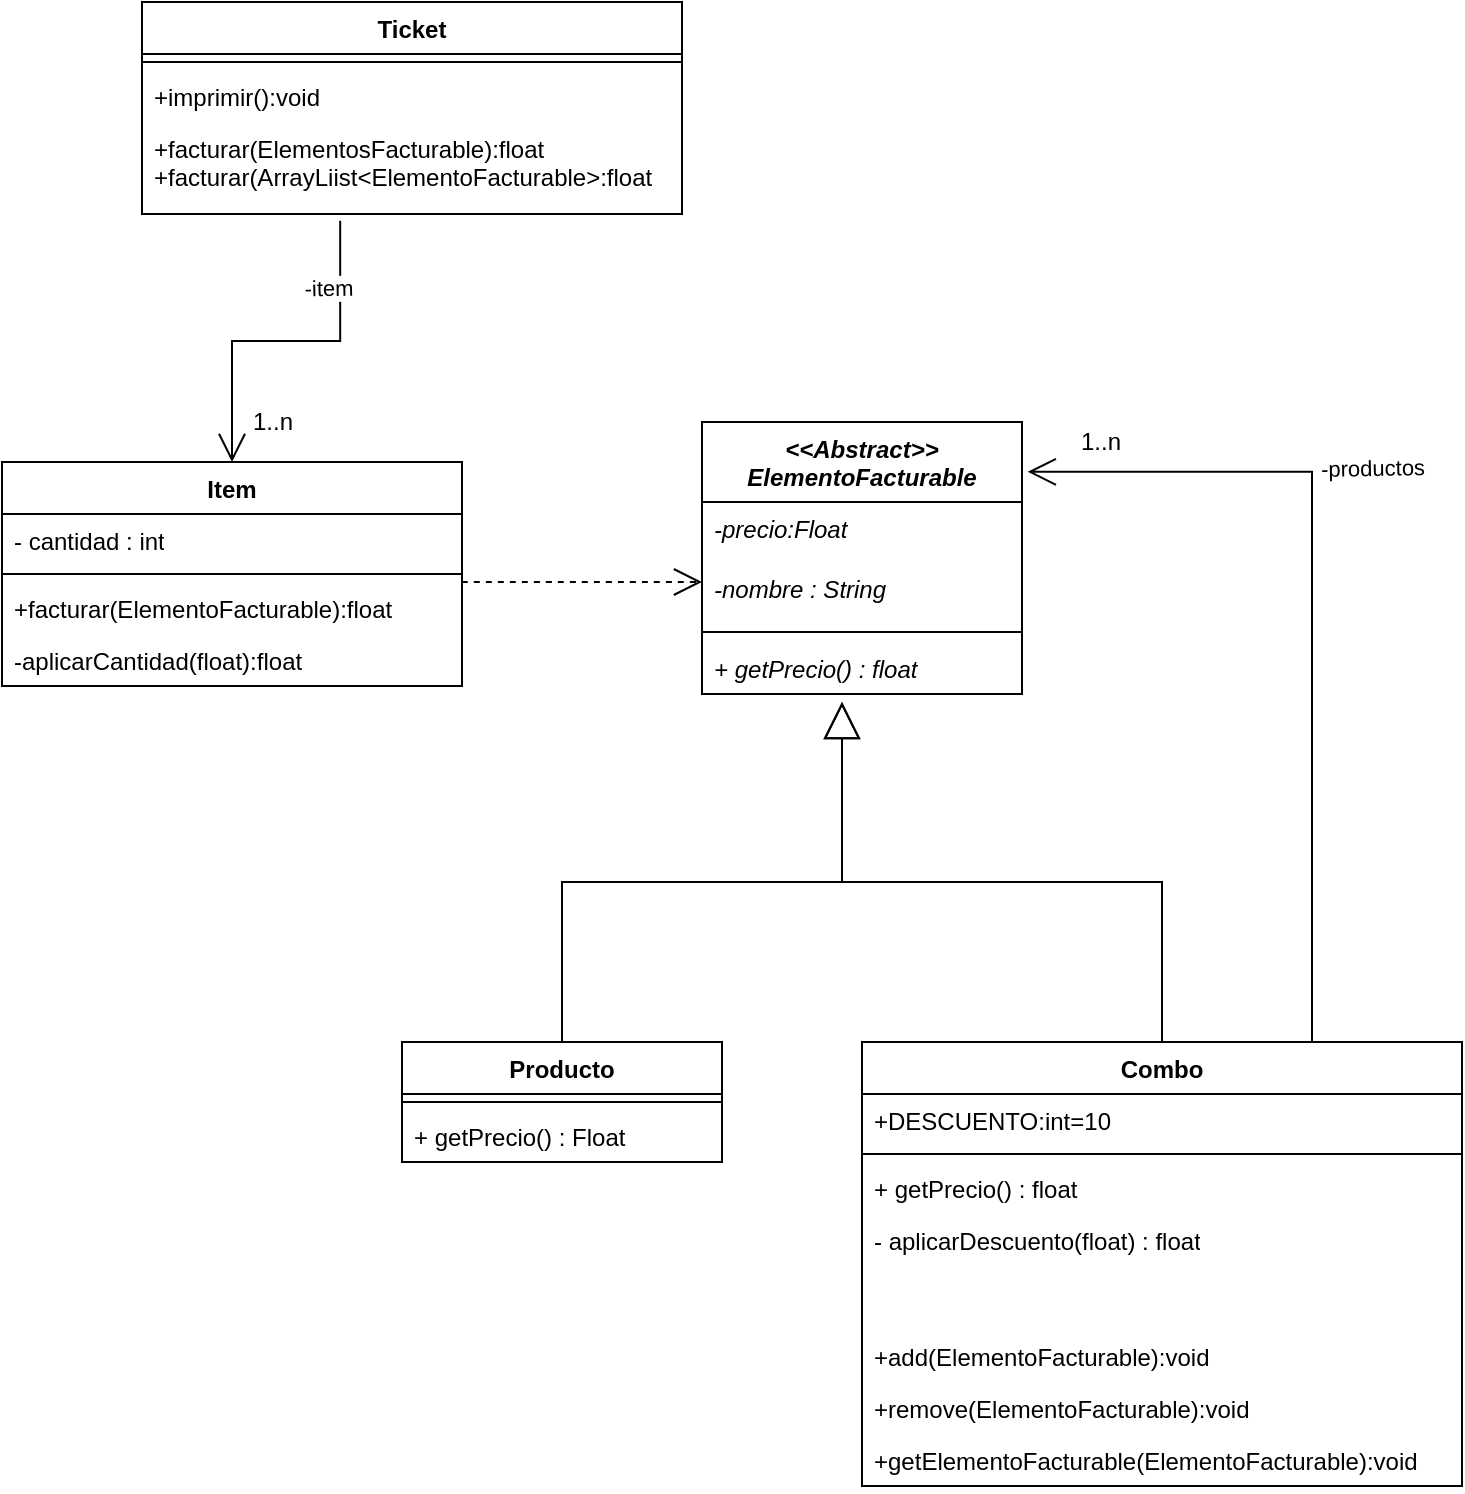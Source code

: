 <mxfile scale="1" border="0" version="24.4.0" type="device" pages="2">
  <diagram id="orc8ZMY6p3qLg9gD0FWP" name="uml ">
    <mxGraphModel dx="880" dy="1675" grid="1" gridSize="10" guides="1" tooltips="1" connect="1" arrows="1" fold="1" page="1" pageScale="1" pageWidth="827" pageHeight="1169" math="0" shadow="0">
      <root>
        <mxCell id="0" />
        <mxCell id="1" parent="0" />
        <mxCell id="GDyEz23u9EBB7qL83upr-1" value="Producto" style="swimlane;fontStyle=1;align=center;verticalAlign=top;childLayout=stackLayout;horizontal=1;startSize=26;horizontalStack=0;resizeParent=1;resizeParentMax=0;resizeLast=0;collapsible=1;marginBottom=0;whiteSpace=wrap;html=1;" parent="1" vertex="1">
          <mxGeometry x="240" y="320" width="160" height="60" as="geometry" />
        </mxCell>
        <mxCell id="GDyEz23u9EBB7qL83upr-4" value="" style="line;strokeWidth=1;fillColor=none;align=left;verticalAlign=middle;spacingTop=-1;spacingLeft=3;spacingRight=3;rotatable=0;labelPosition=right;points=[];portConstraint=eastwest;strokeColor=inherit;" parent="GDyEz23u9EBB7qL83upr-1" vertex="1">
          <mxGeometry y="26" width="160" height="8" as="geometry" />
        </mxCell>
        <mxCell id="GDyEz23u9EBB7qL83upr-6" value="+ getPrecio() : Float" style="text;strokeColor=none;fillColor=none;align=left;verticalAlign=top;spacingLeft=4;spacingRight=4;overflow=hidden;rotatable=0;points=[[0,0.5],[1,0.5]];portConstraint=eastwest;whiteSpace=wrap;html=1;" parent="GDyEz23u9EBB7qL83upr-1" vertex="1">
          <mxGeometry y="34" width="160" height="26" as="geometry" />
        </mxCell>
        <mxCell id="GDyEz23u9EBB7qL83upr-7" value="Ticket" style="swimlane;fontStyle=1;align=center;verticalAlign=top;childLayout=stackLayout;horizontal=1;startSize=26;horizontalStack=0;resizeParent=1;resizeParentMax=0;resizeLast=0;collapsible=1;marginBottom=0;whiteSpace=wrap;html=1;" parent="1" vertex="1">
          <mxGeometry x="110" y="-200" width="270" height="106" as="geometry" />
        </mxCell>
        <mxCell id="GDyEz23u9EBB7qL83upr-8" value="" style="line;strokeWidth=1;fillColor=none;align=left;verticalAlign=middle;spacingTop=-1;spacingLeft=3;spacingRight=3;rotatable=0;labelPosition=right;points=[];portConstraint=eastwest;strokeColor=inherit;" parent="GDyEz23u9EBB7qL83upr-7" vertex="1">
          <mxGeometry y="26" width="270" height="8" as="geometry" />
        </mxCell>
        <mxCell id="_eo5qt9s9OlU-vngNVqA-1" value="+imprimir():void" style="text;strokeColor=none;fillColor=none;align=left;verticalAlign=top;spacingLeft=4;spacingRight=4;overflow=hidden;rotatable=0;points=[[0,0.5],[1,0.5]];portConstraint=eastwest;whiteSpace=wrap;html=1;" parent="GDyEz23u9EBB7qL83upr-7" vertex="1">
          <mxGeometry y="34" width="270" height="26" as="geometry" />
        </mxCell>
        <mxCell id="GDyEz23u9EBB7qL83upr-9" value="+facturar(ElementosFacturable):float&lt;span style=&quot;color: rgba(0, 0, 0, 0); font-family: monospace; font-size: 0px; text-wrap: nowrap;&quot;&gt;%3CmxGraphModel%3E%3Croot%3E%3CmxCell%20id%3D%220%22%2F%3E%3CmxCell%20id%3D%221%22%20parent%3D%220%22%2F%3E%3CmxCell%20id%3D%222%22%20value%3D%22%2Badd(Ele%26lt%3Bspan%20style%3D%26quot%3Bcolor%3A%20rgba(0%2C%200%2C%200%2C%200)%3B%20font-family%3A%20monospace%3B%20font-size%3A%200px%3B%20text-wrap%3A%20nowrap%3B%26quot%3B%26gt%3B%253CmxGraphModel%253E%253Croot%253E%253CmxCell%2520id%253D%25220%2522%252F%253E%253CmxCell%2520id%253D%25221%2522%2520parent%253D%25220%2522%252F%253E%253CmxCell%2520id%253D%25222%2522%2520value%253D%2522%252B%2520getPrecio()%2520%253A%2520float%2522%2520style%253D%2522text%253BstrokeColor%253Dnone%253BfillColor%253Dnone%253Balign%253Dleft%253BverticalAlign%253Dtop%253BspacingLeft%253D4%253BspacingRight%253D4%253Boverflow%253Dhidden%253Brotatable%253D0%253Bpoints%253D%255B%255B0%252C0.5%255D%252C%255B1%252C0.5%255D%255D%253BportConstraint%253Deastwest%253BwhiteSpace%253Dwrap%253Bhtml%253D1%253B%2522%2520vertex%253D%25221%2522%2520parent%253D%25221%2522%253E%253CmxGeometry%2520x%253D%2522470%2522%2520y%253D%2522380%2522%2520width%253D%2522200%2522%2520height%253D%252226%2522%2520as%253D%2522geometry%2522%252F%253E%253C%252FmxCell%253E%253C%252Froot%253E%253C%252FmxGraphModel%253E%26lt%3B%2Fspan%26gt%3BmentoFacturable)%3Avoid%26lt%3Bspan%20style%3D%26quot%3Bcolor%3A%20rgba(0%2C%200%2C%200%2C%200)%3B%20font-family%3A%20monospace%3B%20font-size%3A%200px%3B%20text-wrap%3A%20nowrap%3B%26quot%3B%26gt%3B%253CmxGraphModel%253E%253Croot%253E%253CmxCell%2520id%253D%25220%2522%252F%253E%253CmxCell%2520id%253D%25221%2522%2520parent%253D%25220%2522%252F%253E%253CmxCell%2520id%253D%25222%2522%2520value%253D%2522%252B%2520getPrecio()%2520%253A%2520float%2522%2520style%253D%2522text%253BstrokeColor%253Dnone%253BfillColor%253Dnone%253Balign%253Dleft%253BverticalAlign%253Dtop%253BspacingLeft%253D4%253BspacingRight%253D4%253Boverflow%253Dhidden%253Brotatable%253D0%253Bpoints%253D%255B%255B0%252C0.5%255D%252C%255B1%252C0.5%255D%255D%253BportConstraint%253Deastwest%253BwhiteSpace%253Dwrap%253Bhtml%253D1%253B%2522%2520vertex%253D%25221%2522%2520parent%253D%25221%2522%253E%253CmxGeometry%2520x%253D%2522470%2522%2520y%253D%2522380%2522%2520width%253D%2522200%2522%2520height%253D%252226%2522%2520as%253D%2522geometry%2522%252F%253E%253C%252FmxCell%253E%253C%252Froot%253E%253C%252FmxGraphModel%253E%26lt%3B%2Fspan%26gt%3B%22%20style%3D%22text%3BstrokeColor%3Dnone%3BfillColor%3Dnone%3Balign%3Dleft%3BverticalAlign%3Dtop%3BspacingLeft%3D4%3BspacingRight%3D4%3Boverflow%3Dhidden%3Brotatable%3D0%3Bpoints%3D%5B%5B0%2C0.5%5D%2C%5B1%2C0.5%5D%5D%3BportConstraint%3Deastwest%3BwhiteSpace%3Dwrap%3Bhtml%3D1%3B%22%20vertex%3D%221%22%20parent%3D%221%22%3E%3CmxGeometry%20x%3D%22470%22%20y%3D%22464%22%20width%3D%22200%22%20height%3D%2226%22%20as%3D%22geometry%22%2F%3E%3C%2FmxCell%3E%3C%2Froot%3E%3C%2FmxGraphModel%3E&lt;/span&gt;&lt;div&gt;+facturar(ArrayLiist&amp;lt;ElementoFacturable&amp;gt;:float&lt;/div&gt;" style="text;strokeColor=none;fillColor=none;align=left;verticalAlign=top;spacingLeft=4;spacingRight=4;overflow=hidden;rotatable=0;points=[[0,0.5],[1,0.5]];portConstraint=eastwest;whiteSpace=wrap;html=1;" parent="GDyEz23u9EBB7qL83upr-7" vertex="1">
          <mxGeometry y="60" width="270" height="46" as="geometry" />
        </mxCell>
        <mxCell id="GDyEz23u9EBB7qL83upr-10" value="Combo" style="swimlane;fontStyle=1;align=center;verticalAlign=top;childLayout=stackLayout;horizontal=1;startSize=26;horizontalStack=0;resizeParent=1;resizeParentMax=0;resizeLast=0;collapsible=1;marginBottom=0;whiteSpace=wrap;html=1;" parent="1" vertex="1">
          <mxGeometry x="470" y="320" width="300" height="222" as="geometry">
            <mxRectangle x="610" y="250" width="100" height="30" as="alternateBounds" />
          </mxGeometry>
        </mxCell>
        <mxCell id="GDyEz23u9EBB7qL83upr-12" value="+DESCUENTO:int=10" style="text;strokeColor=none;fillColor=none;align=left;verticalAlign=top;spacingLeft=4;spacingRight=4;overflow=hidden;rotatable=0;points=[[0,0.5],[1,0.5]];portConstraint=eastwest;whiteSpace=wrap;html=1;" parent="GDyEz23u9EBB7qL83upr-10" vertex="1">
          <mxGeometry y="26" width="300" height="26" as="geometry" />
        </mxCell>
        <mxCell id="GDyEz23u9EBB7qL83upr-13" value="" style="line;strokeWidth=1;fillColor=none;align=left;verticalAlign=middle;spacingTop=-1;spacingLeft=3;spacingRight=3;rotatable=0;labelPosition=right;points=[];portConstraint=eastwest;strokeColor=inherit;" parent="GDyEz23u9EBB7qL83upr-10" vertex="1">
          <mxGeometry y="52" width="300" height="8" as="geometry" />
        </mxCell>
        <mxCell id="GDyEz23u9EBB7qL83upr-15" value="+ getPrecio() : float" style="text;strokeColor=none;fillColor=none;align=left;verticalAlign=top;spacingLeft=4;spacingRight=4;overflow=hidden;rotatable=0;points=[[0,0.5],[1,0.5]];portConstraint=eastwest;whiteSpace=wrap;html=1;" parent="GDyEz23u9EBB7qL83upr-10" vertex="1">
          <mxGeometry y="60" width="300" height="26" as="geometry" />
        </mxCell>
        <mxCell id="GDyEz23u9EBB7qL83upr-16" value="- aplicarDescuento(float) : float" style="text;strokeColor=none;fillColor=none;align=left;verticalAlign=top;spacingLeft=4;spacingRight=4;overflow=hidden;rotatable=0;points=[[0,0.5],[1,0.5]];portConstraint=eastwest;whiteSpace=wrap;html=1;" parent="GDyEz23u9EBB7qL83upr-10" vertex="1">
          <mxGeometry y="86" width="300" height="58" as="geometry" />
        </mxCell>
        <mxCell id="2OPsVUN-Ei5r5OBtt2cH-13" value="+add(Ele&lt;span style=&quot;color: rgba(0, 0, 0, 0); font-family: monospace; font-size: 0px; text-wrap: nowrap;&quot;&gt;%3CmxGraphModel%3E%3Croot%3E%3CmxCell%20id%3D%220%22%2F%3E%3CmxCell%20id%3D%221%22%20parent%3D%220%22%2F%3E%3CmxCell%20id%3D%222%22%20value%3D%22%2B%20getPrecio()%20%3A%20float%22%20style%3D%22text%3BstrokeColor%3Dnone%3BfillColor%3Dnone%3Balign%3Dleft%3BverticalAlign%3Dtop%3BspacingLeft%3D4%3BspacingRight%3D4%3Boverflow%3Dhidden%3Brotatable%3D0%3Bpoints%3D%5B%5B0%2C0.5%5D%2C%5B1%2C0.5%5D%5D%3BportConstraint%3Deastwest%3BwhiteSpace%3Dwrap%3Bhtml%3D1%3B%22%20vertex%3D%221%22%20parent%3D%221%22%3E%3CmxGeometry%20x%3D%22470%22%20y%3D%22380%22%20width%3D%22200%22%20height%3D%2226%22%20as%3D%22geometry%22%2F%3E%3C%2FmxCell%3E%3C%2Froot%3E%3C%2FmxGraphModel%3E&lt;/span&gt;mentoFacturable):void&lt;span style=&quot;color: rgba(0, 0, 0, 0); font-family: monospace; font-size: 0px; text-wrap: nowrap;&quot;&gt;%3CmxGraphModel%3E%3Croot%3E%3CmxCell%20id%3D%220%22%2F%3E%3CmxCell%20id%3D%221%22%20parent%3D%220%22%2F%3E%3CmxCell%20id%3D%222%22%20value%3D%22%2B%20getPrecio()%20%3A%20float%22%20style%3D%22text%3BstrokeColor%3Dnone%3BfillColor%3Dnone%3Balign%3Dleft%3BverticalAlign%3Dtop%3BspacingLeft%3D4%3BspacingRight%3D4%3Boverflow%3Dhidden%3Brotatable%3D0%3Bpoints%3D%5B%5B0%2C0.5%5D%2C%5B1%2C0.5%5D%5D%3BportConstraint%3Deastwest%3BwhiteSpace%3Dwrap%3Bhtml%3D1%3B%22%20vertex%3D%221%22%20parent%3D%221%22%3E%3CmxGeometry%20x%3D%22470%22%20y%3D%22380%22%20width%3D%22200%22%20height%3D%2226%22%20as%3D%22geometry%22%2F%3E%3C%2FmxCell%3E%3C%2Froot%3E%3C%2FmxGraphModel%3E&lt;/span&gt;" style="text;strokeColor=none;fillColor=none;align=left;verticalAlign=top;spacingLeft=4;spacingRight=4;overflow=hidden;rotatable=0;points=[[0,0.5],[1,0.5]];portConstraint=eastwest;whiteSpace=wrap;html=1;" parent="GDyEz23u9EBB7qL83upr-10" vertex="1">
          <mxGeometry y="144" width="300" height="26" as="geometry" />
        </mxCell>
        <mxCell id="2OPsVUN-Ei5r5OBtt2cH-14" value="+remove(ElementoF&lt;span style=&quot;color: rgba(0, 0, 0, 0); font-family: monospace; font-size: 0px; text-wrap: nowrap;&quot;&gt;%3CmxGraphModel%3E%3Croot%3E%3CmxCell%20id%3D%220%22%2F%3E%3CmxCell%20id%3D%221%22%20parent%3D%220%22%2F%3E%3CmxCell%20id%3D%222%22%20value%3D%22%2Badd(Ele%26lt%3Bspan%20style%3D%26quot%3Bcolor%3A%20rgba(0%2C%200%2C%200%2C%200)%3B%20font-family%3A%20monospace%3B%20font-size%3A%200px%3B%20text-wrap%3A%20nowrap%3B%26quot%3B%26gt%3B%253CmxGraphModel%253E%253Croot%253E%253CmxCell%2520id%253D%25220%2522%252F%253E%253CmxCell%2520id%253D%25221%2522%2520parent%253D%25220%2522%252F%253E%253CmxCell%2520id%253D%25222%2522%2520value%253D%2522%252B%2520getPrecio()%2520%253A%2520float%2522%2520style%253D%2522text%253BstrokeColor%253Dnone%253BfillColor%253Dnone%253Balign%253Dleft%253BverticalAlign%253Dtop%253BspacingLeft%253D4%253BspacingRight%253D4%253Boverflow%253Dhidden%253Brotatable%253D0%253Bpoints%253D%255B%255B0%252C0.5%255D%252C%255B1%252C0.5%255D%255D%253BportConstraint%253Deastwest%253BwhiteSpace%253Dwrap%253Bhtml%253D1%253B%2522%2520vertex%253D%25221%2522%2520parent%253D%25221%2522%253E%253CmxGeometry%2520x%253D%2522470%2522%2520y%253D%2522380%2522%2520width%253D%2522200%2522%2520height%253D%252226%2522%2520as%253D%2522geometry%2522%252F%253E%253C%252FmxCell%253E%253C%252Froot%253E%253C%252FmxGraphModel%253E%26lt%3B%2Fspan%26gt%3BmentoFacturable)%3Avoid%26lt%3Bspan%20style%3D%26quot%3Bcolor%3A%20rgba(0%2C%200%2C%200%2C%200)%3B%20font-family%3A%20monospace%3B%20font-size%3A%200px%3B%20text-wrap%3A%20nowrap%3B%26quot%3B%26gt%3B%253CmxGraphModel%253E%253Croot%253E%253CmxCell%2520id%253D%25220%2522%252F%253E%253CmxCell%2520id%253D%25221%2522%2520parent%253D%25220%2522%252F%253E%253CmxCell%2520id%253D%25222%2522%2520value%253D%2522%252B%2520getPrecio()%2520%253A%2520float%2522%2520style%253D%2522text%253BstrokeColor%253Dnone%253BfillColor%253Dnone%253Balign%253Dleft%253BverticalAlign%253Dtop%253BspacingLeft%253D4%253BspacingRight%253D4%253Boverflow%253Dhidden%253Brotatable%253D0%253Bpoints%253D%255B%255B0%252C0.5%255D%252C%255B1%252C0.5%255D%255D%253BportConstraint%253Deastwest%253BwhiteSpace%253Dwrap%253Bhtml%253D1%253B%2522%2520vertex%253D%25221%2522%2520parent%253D%25221%2522%253E%253CmxGeometry%2520x%253D%2522470%2522%2520y%253D%2522380%2522%2520width%253D%2522200%2522%2520height%253D%252226%2522%2520as%253D%2522geometry%2522%252F%253E%253C%252FmxCell%253E%253C%252Froot%253E%253C%252FmxGraphModel%253E%26lt%3B%2Fspan%26gt%3B%22%20style%3D%22text%3BstrokeColor%3Dnone%3BfillColor%3Dnone%3Balign%3Dleft%3BverticalAlign%3Dtop%3BspacingLeft%3D4%3BspacingRight%3D4%3Boverflow%3Dhidden%3Brotatable%3D0%3Bpoints%3D%5B%5B0%2C0.5%5D%2C%5B1%2C0.5%5D%5D%3BportConstraint%3Deastwest%3BwhiteSpace%3Dwrap%3Bhtml%3D1%3B%22%20vertex%3D%221%22%20parent%3D%221%22%3E%3CmxGeometry%20x%3D%22470%22%20y%3D%22464%22%20width%3D%22200%22%20height%3D%2226%22%20as%3D%22geometry%22%2F%3E%3C%2FmxCell%3E%3C%2Froot%3E%3C%2FmxGraphModel%3E&lt;/span&gt;acturable):void" style="text;strokeColor=none;fillColor=none;align=left;verticalAlign=top;spacingLeft=4;spacingRight=4;overflow=hidden;rotatable=0;points=[[0,0.5],[1,0.5]];portConstraint=eastwest;whiteSpace=wrap;html=1;" parent="GDyEz23u9EBB7qL83upr-10" vertex="1">
          <mxGeometry y="170" width="300" height="26" as="geometry" />
        </mxCell>
        <mxCell id="2OPsVUN-Ei5r5OBtt2cH-15" value="+getElementoFacturable(ElementoFacturable):void" style="text;strokeColor=none;fillColor=none;align=left;verticalAlign=top;spacingLeft=4;spacingRight=4;overflow=hidden;rotatable=0;points=[[0,0.5],[1,0.5]];portConstraint=eastwest;whiteSpace=wrap;html=1;" parent="GDyEz23u9EBB7qL83upr-10" vertex="1">
          <mxGeometry y="196" width="300" height="26" as="geometry" />
        </mxCell>
        <mxCell id="GDyEz23u9EBB7qL83upr-17" value="&lt;div&gt;&amp;lt;&amp;lt;Abstract&amp;gt;&amp;gt;&lt;/div&gt;ElementoFacturable&lt;div&gt;&lt;br/&gt;&lt;/div&gt;" style="swimlane;fontStyle=3;align=center;verticalAlign=top;childLayout=stackLayout;horizontal=1;startSize=40;horizontalStack=0;resizeParent=1;resizeParentMax=0;resizeLast=0;collapsible=1;marginBottom=0;whiteSpace=wrap;html=1;" parent="1" vertex="1">
          <mxGeometry x="390" y="10" width="160" height="136" as="geometry" />
        </mxCell>
        <mxCell id="2OPsVUN-Ei5r5OBtt2cH-5" value="-precio:Float" style="text;strokeColor=none;fillColor=none;align=left;verticalAlign=top;spacingLeft=4;spacingRight=4;overflow=hidden;rotatable=0;points=[[0,0.5],[1,0.5]];portConstraint=eastwest;whiteSpace=wrap;html=1;fontStyle=2" parent="GDyEz23u9EBB7qL83upr-17" vertex="1">
          <mxGeometry y="40" width="160" height="30" as="geometry" />
        </mxCell>
        <mxCell id="2OPsVUN-Ei5r5OBtt2cH-4" value="-nombre : String&lt;span style=&quot;color: rgba(0, 0, 0, 0); font-family: monospace; font-size: 0px; font-style: normal; text-wrap: nowrap;&quot;&gt;%3CmxGraphModel%3E%3Croot%3E%3CmxCell%20id%3D%220%22%2F%3E%3CmxCell%20id%3D%221%22%20parent%3D%220%22%2F%3E%3CmxCell%20id%3D%222%22%20value%3D%22%2B%20getPrecio()%20%3A%20double%22%20style%3D%22text%3BstrokeColor%3Dnone%3BfillColor%3Dnone%3Balign%3Dleft%3BverticalAlign%3Dtop%3BspacingLeft%3D4%3BspacingRight%3D4%3Boverflow%3Dhidden%3Brotatable%3D0%3Bpoints%3D%5B%5B0%2C0.5%5D%2C%5B1%2C0.5%5D%5D%3BportConstraint%3Deastwest%3BwhiteSpace%3Dwrap%3Bhtml%3D1%3BfontStyle%3D2%22%20vertex%3D%221%22%20parent%3D%221%22%3E%3CmxGeometry%20x%3D%22400%22%20y%3D%22134%22%20width%3D%22160%22%20height%3D%2226%22%20as%3D%22geometry%22%2F%3E%3C%2FmxCell%3E%3C%2Froot%3E%3C%2FmxGraphModel%3E&lt;/span&gt;" style="text;strokeColor=none;fillColor=none;align=left;verticalAlign=top;spacingLeft=4;spacingRight=4;overflow=hidden;rotatable=0;points=[[0,0.5],[1,0.5]];portConstraint=eastwest;whiteSpace=wrap;html=1;fontStyle=2" parent="GDyEz23u9EBB7qL83upr-17" vertex="1">
          <mxGeometry y="70" width="160" height="30" as="geometry" />
        </mxCell>
        <mxCell id="GDyEz23u9EBB7qL83upr-18" value="" style="line;strokeWidth=1;fillColor=none;align=left;verticalAlign=middle;spacingTop=-1;spacingLeft=3;spacingRight=3;rotatable=0;labelPosition=right;points=[];portConstraint=eastwest;strokeColor=inherit;" parent="GDyEz23u9EBB7qL83upr-17" vertex="1">
          <mxGeometry y="100" width="160" height="10" as="geometry" />
        </mxCell>
        <mxCell id="GDyEz23u9EBB7qL83upr-20" value="+ getPrecio() : float" style="text;strokeColor=none;fillColor=none;align=left;verticalAlign=top;spacingLeft=4;spacingRight=4;overflow=hidden;rotatable=0;points=[[0,0.5],[1,0.5]];portConstraint=eastwest;whiteSpace=wrap;html=1;fontStyle=2" parent="GDyEz23u9EBB7qL83upr-17" vertex="1">
          <mxGeometry y="110" width="160" height="26" as="geometry" />
        </mxCell>
        <mxCell id="GDyEz23u9EBB7qL83upr-24" value="Item" style="swimlane;fontStyle=1;align=center;verticalAlign=top;childLayout=stackLayout;horizontal=1;startSize=26;horizontalStack=0;resizeParent=1;resizeParentMax=0;resizeLast=0;collapsible=1;marginBottom=0;whiteSpace=wrap;html=1;" parent="1" vertex="1">
          <mxGeometry x="40" y="30" width="230" height="112" as="geometry" />
        </mxCell>
        <mxCell id="GDyEz23u9EBB7qL83upr-25" value="- cantidad : int" style="text;strokeColor=none;fillColor=none;align=left;verticalAlign=top;spacingLeft=4;spacingRight=4;overflow=hidden;rotatable=0;points=[[0,0.5],[1,0.5]];portConstraint=eastwest;whiteSpace=wrap;html=1;" parent="GDyEz23u9EBB7qL83upr-24" vertex="1">
          <mxGeometry y="26" width="230" height="26" as="geometry" />
        </mxCell>
        <mxCell id="GDyEz23u9EBB7qL83upr-26" value="" style="line;strokeWidth=1;fillColor=none;align=left;verticalAlign=middle;spacingTop=-1;spacingLeft=3;spacingRight=3;rotatable=0;labelPosition=right;points=[];portConstraint=eastwest;strokeColor=inherit;" parent="GDyEz23u9EBB7qL83upr-24" vertex="1">
          <mxGeometry y="52" width="230" height="8" as="geometry" />
        </mxCell>
        <mxCell id="2OPsVUN-Ei5r5OBtt2cH-12" value="+facturar(ElementoFacturable):float" style="text;strokeColor=none;fillColor=none;align=left;verticalAlign=top;spacingLeft=4;spacingRight=4;overflow=hidden;rotatable=0;points=[[0,0.5],[1,0.5]];portConstraint=eastwest;whiteSpace=wrap;html=1;" parent="GDyEz23u9EBB7qL83upr-24" vertex="1">
          <mxGeometry y="60" width="230" height="26" as="geometry" />
        </mxCell>
        <mxCell id="GDyEz23u9EBB7qL83upr-27" value="-aplicarCantidad(float):float" style="text;strokeColor=none;fillColor=none;align=left;verticalAlign=top;spacingLeft=4;spacingRight=4;overflow=hidden;rotatable=0;points=[[0,0.5],[1,0.5]];portConstraint=eastwest;whiteSpace=wrap;html=1;" parent="GDyEz23u9EBB7qL83upr-24" vertex="1">
          <mxGeometry y="86" width="230" height="26" as="geometry" />
        </mxCell>
        <mxCell id="GDyEz23u9EBB7qL83upr-28" value="" style="endArrow=open;endFill=1;endSize=12;html=1;rounded=0;edgeStyle=elbowEdgeStyle;elbow=vertical;exitX=0.367;exitY=1.073;exitDx=0;exitDy=0;exitPerimeter=0;entryX=0.5;entryY=0;entryDx=0;entryDy=0;" parent="1" source="GDyEz23u9EBB7qL83upr-9" target="GDyEz23u9EBB7qL83upr-24" edge="1">
          <mxGeometry width="160" relative="1" as="geometry">
            <mxPoint x="170" y="258.21" as="sourcePoint" />
            <mxPoint x="170.08" y="116.004" as="targetPoint" />
          </mxGeometry>
        </mxCell>
        <mxCell id="GDyEz23u9EBB7qL83upr-32" value="-item" style="edgeLabel;html=1;align=center;verticalAlign=middle;resizable=0;points=[];rotation=-1;" parent="GDyEz23u9EBB7qL83upr-28" vertex="1" connectable="0">
          <mxGeometry x="0.224" y="-1" relative="1" as="geometry">
            <mxPoint x="41" y="-26" as="offset" />
          </mxGeometry>
        </mxCell>
        <mxCell id="2OPsVUN-Ei5r5OBtt2cH-1" value="1..n" style="edgeLabel;html=1;align=center;verticalAlign=middle;resizable=0;points=[];fontSize=12;rotation=0;" parent="GDyEz23u9EBB7qL83upr-28" vertex="1" connectable="0">
          <mxGeometry x="0.763" y="1" relative="1" as="geometry">
            <mxPoint x="19" as="offset" />
          </mxGeometry>
        </mxCell>
        <mxCell id="2OPsVUN-Ei5r5OBtt2cH-2" value="" style="endArrow=open;endSize=12;dashed=1;html=1;rounded=0;fontSize=12;curved=1;" parent="1" edge="1">
          <mxGeometry width="160" relative="1" as="geometry">
            <mxPoint x="270" y="90" as="sourcePoint" />
            <mxPoint x="390" y="90" as="targetPoint" />
          </mxGeometry>
        </mxCell>
        <mxCell id="2OPsVUN-Ei5r5OBtt2cH-7" value="" style="endArrow=block;endSize=16;endFill=0;html=1;rounded=0;fontSize=12;edgeStyle=elbowEdgeStyle;elbow=vertical;exitX=0.5;exitY=0;exitDx=0;exitDy=0;" parent="1" source="GDyEz23u9EBB7qL83upr-10" edge="1">
          <mxGeometry width="160" relative="1" as="geometry">
            <mxPoint x="560" y="316" as="sourcePoint" />
            <mxPoint x="460" y="150" as="targetPoint" />
            <Array as="points">
              <mxPoint x="510" y="240" />
            </Array>
          </mxGeometry>
        </mxCell>
        <mxCell id="2OPsVUN-Ei5r5OBtt2cH-8" value="" style="endArrow=block;endSize=16;endFill=0;html=1;rounded=0;fontSize=12;edgeStyle=elbowEdgeStyle;elbow=vertical;" parent="1" edge="1">
          <mxGeometry width="160" relative="1" as="geometry">
            <mxPoint x="320" y="320" as="sourcePoint" />
            <mxPoint x="460" y="150" as="targetPoint" />
            <Array as="points">
              <mxPoint x="390" y="240" />
            </Array>
          </mxGeometry>
        </mxCell>
        <mxCell id="2OPsVUN-Ei5r5OBtt2cH-9" value="" style="endArrow=open;endFill=1;endSize=12;html=1;rounded=0;edgeStyle=elbowEdgeStyle;exitX=0.75;exitY=0;exitDx=0;exitDy=0;entryX=1.018;entryY=0.183;entryDx=0;entryDy=0;entryPerimeter=0;" parent="1" source="GDyEz23u9EBB7qL83upr-10" target="GDyEz23u9EBB7qL83upr-17" edge="1">
          <mxGeometry width="160" relative="1" as="geometry">
            <mxPoint x="699.36" y="359" as="sourcePoint" />
            <mxPoint x="580.0" y="37.064" as="targetPoint" />
            <Array as="points">
              <mxPoint x="695" y="170" />
            </Array>
          </mxGeometry>
        </mxCell>
        <mxCell id="2OPsVUN-Ei5r5OBtt2cH-10" value="-productos" style="edgeLabel;html=1;align=center;verticalAlign=middle;resizable=0;points=[];rotation=-1;" parent="2OPsVUN-Ei5r5OBtt2cH-9" vertex="1" connectable="0">
          <mxGeometry x="0.224" y="-1" relative="1" as="geometry">
            <mxPoint x="29" y="-26" as="offset" />
          </mxGeometry>
        </mxCell>
        <mxCell id="2OPsVUN-Ei5r5OBtt2cH-11" value="1..n" style="edgeLabel;html=1;align=center;verticalAlign=middle;resizable=0;points=[];fontSize=12;rotation=0;" parent="2OPsVUN-Ei5r5OBtt2cH-9" vertex="1" connectable="0">
          <mxGeometry x="0.763" y="1" relative="1" as="geometry">
            <mxPoint x="-15" y="-16" as="offset" />
          </mxGeometry>
        </mxCell>
      </root>
    </mxGraphModel>
  </diagram>
  <diagram name="diagrama de clase  parte 1" id="Yi_WpnTL6bUpCS1SGcIC">
    <mxGraphModel dx="1035" dy="595" grid="1" gridSize="10" guides="1" tooltips="1" connect="1" arrows="1" fold="1" page="1" pageScale="1" pageWidth="850" pageHeight="1100" math="0" shadow="0">
      <root>
        <mxCell id="0" />
        <mxCell id="1" parent="0" />
        <mxCell id="4rFmGe3v8a6TDqKteYHE-102" value="Factura:&lt;div&gt;Factura&lt;/div&gt;" style="shape=umlLifeline;perimeter=lifelinePerimeter;whiteSpace=wrap;html=1;container=1;dropTarget=0;collapsible=0;recursiveResize=0;outlineConnect=0;portConstraint=eastwest;newEdgeStyle={&quot;curved&quot;:0,&quot;rounded&quot;:0};" parent="1" vertex="1">
          <mxGeometry x="80" y="240" width="100" height="600" as="geometry" />
        </mxCell>
        <mxCell id="4rFmGe3v8a6TDqKteYHE-103" value="" style="html=1;points=[[0,0,0,0,5],[0,1,0,0,-5],[1,0,0,0,5],[1,1,0,0,-5]];perimeter=orthogonalPerimeter;outlineConnect=0;targetShapes=umlLifeline;portConstraint=eastwest;newEdgeStyle={&quot;curved&quot;:0,&quot;rounded&quot;:0};" parent="4rFmGe3v8a6TDqKteYHE-102" vertex="1">
          <mxGeometry x="45" y="80" width="10" height="40" as="geometry" />
        </mxCell>
        <mxCell id="4rFmGe3v8a6TDqKteYHE-104" value="+imprimir()" style="html=1;verticalAlign=bottom;endArrow=block;curved=0;rounded=0;entryX=0;entryY=0;entryDx=0;entryDy=5;" parent="4rFmGe3v8a6TDqKteYHE-102" target="4rFmGe3v8a6TDqKteYHE-103" edge="1">
          <mxGeometry relative="1" as="geometry">
            <mxPoint x="-40" y="85" as="sourcePoint" />
          </mxGeometry>
        </mxCell>
        <mxCell id="4rFmGe3v8a6TDqKteYHE-105" value="" style="html=1;verticalAlign=bottom;endArrow=open;dashed=1;endSize=8;curved=0;rounded=0;" parent="4rFmGe3v8a6TDqKteYHE-102" source="4rFmGe3v8a6TDqKteYHE-102" edge="1">
          <mxGeometry relative="1" as="geometry">
            <mxPoint x="-40" y="580" as="targetPoint" />
            <Array as="points">
              <mxPoint x="20" y="580" />
            </Array>
          </mxGeometry>
        </mxCell>
        <mxCell id="NDLPgMwXa01WjW37Cy6o-5" value="" style="html=1;points=[[0,0,0,0,5],[0,1,0,0,-5],[1,0,0,0,5],[1,1,0,0,-5]];perimeter=orthogonalPerimeter;outlineConnect=0;targetShapes=umlLifeline;portConstraint=eastwest;newEdgeStyle={&quot;curved&quot;:0,&quot;rounded&quot;:0};" parent="4rFmGe3v8a6TDqKteYHE-102" vertex="1">
          <mxGeometry x="45" y="540" width="10" height="40" as="geometry" />
        </mxCell>
        <mxCell id="4rFmGe3v8a6TDqKteYHE-106" value="&lt;span style=&quot;font-weight: 700;&quot;&gt;It&lt;/span&gt;&lt;span style=&quot;font-weight: 700; background-color: initial;&quot;&gt;em1:Item&lt;/span&gt;" style="shape=umlLifeline;perimeter=lifelinePerimeter;whiteSpace=wrap;html=1;container=1;dropTarget=0;collapsible=0;recursiveResize=0;outlineConnect=0;portConstraint=eastwest;newEdgeStyle={&quot;curved&quot;:0,&quot;rounded&quot;:0};" parent="1" vertex="1">
          <mxGeometry x="200" y="240" width="100" height="600" as="geometry" />
        </mxCell>
        <mxCell id="4rFmGe3v8a6TDqKteYHE-107" value="" style="html=1;points=[[0,0,0,0,5],[0,1,0,0,-5],[1,0,0,0,5],[1,1,0,0,-5]];perimeter=orthogonalPerimeter;outlineConnect=0;targetShapes=umlLifeline;portConstraint=eastwest;newEdgeStyle={&quot;curved&quot;:0,&quot;rounded&quot;:0};" parent="4rFmGe3v8a6TDqKteYHE-106" vertex="1">
          <mxGeometry x="45" y="100" width="10" height="390" as="geometry" />
        </mxCell>
        <mxCell id="NDLPgMwXa01WjW37Cy6o-2" value="" style="html=1;points=[[0,0,0,0,5],[0,1,0,0,-5],[1,0,0,0,5],[1,1,0,0,-5]];perimeter=orthogonalPerimeter;outlineConnect=0;targetShapes=umlLifeline;portConstraint=eastwest;newEdgeStyle={&quot;curved&quot;:0,&quot;rounded&quot;:0};" parent="4rFmGe3v8a6TDqKteYHE-106" vertex="1">
          <mxGeometry x="45" y="510" width="10" height="40" as="geometry" />
        </mxCell>
        <mxCell id="4rFmGe3v8a6TDqKteYHE-108" value="+imprimir()" style="html=1;verticalAlign=bottom;endArrow=block;curved=0;rounded=0;entryX=0;entryY=0;entryDx=0;entryDy=5;" parent="1" source="4rFmGe3v8a6TDqKteYHE-103" target="4rFmGe3v8a6TDqKteYHE-107" edge="1">
          <mxGeometry relative="1" as="geometry">
            <mxPoint x="160" y="325" as="sourcePoint" />
          </mxGeometry>
        </mxCell>
        <mxCell id="4rFmGe3v8a6TDqKteYHE-110" value="&lt;span style=&quot;font-weight: 700;&quot;&gt;McCombo1:&lt;br&gt;Combo&lt;/span&gt;" style="shape=umlLifeline;perimeter=lifelinePerimeter;whiteSpace=wrap;html=1;container=1;dropTarget=0;collapsible=0;recursiveResize=0;outlineConnect=0;portConstraint=eastwest;newEdgeStyle={&quot;curved&quot;:0,&quot;rounded&quot;:0};" parent="1" vertex="1">
          <mxGeometry x="410" y="230" width="100" height="600" as="geometry" />
        </mxCell>
        <mxCell id="4rFmGe3v8a6TDqKteYHE-112" value="" style="html=1;points=[[0,0,0,0,5],[0,1,0,0,-5],[1,0,0,0,5],[1,1,0,0,-5]];perimeter=orthogonalPerimeter;outlineConnect=0;targetShapes=umlLifeline;portConstraint=eastwest;newEdgeStyle={&quot;curved&quot;:0,&quot;rounded&quot;:0};" parent="4rFmGe3v8a6TDqKteYHE-110" vertex="1">
          <mxGeometry x="45" y="180" width="10" height="320" as="geometry" />
        </mxCell>
        <mxCell id="4rFmGe3v8a6TDqKteYHE-114" value="" style="html=1;points=[[0,0,0,0,5],[0,1,0,0,-5],[1,0,0,0,5],[1,1,0,0,-5]];perimeter=orthogonalPerimeter;outlineConnect=0;targetShapes=umlLifeline;portConstraint=eastwest;newEdgeStyle={&quot;curved&quot;:0,&quot;rounded&quot;:0};" parent="4rFmGe3v8a6TDqKteYHE-110" vertex="1">
          <mxGeometry x="210" y="403.03" width="10" height="40" as="geometry" />
        </mxCell>
        <mxCell id="4rFmGe3v8a6TDqKteYHE-115" value="-aplicarDescuento(subTotal)" style="html=1;align=left;spacingLeft=2;endArrow=block;rounded=0;edgeStyle=orthogonalEdgeStyle;curved=0;rounded=0;" parent="4rFmGe3v8a6TDqKteYHE-110" target="4rFmGe3v8a6TDqKteYHE-114" edge="1">
          <mxGeometry x="0.012" relative="1" as="geometry">
            <mxPoint x="215" y="383.03" as="sourcePoint" />
            <Array as="points">
              <mxPoint x="245" y="413.03" />
            </Array>
            <mxPoint as="offset" />
          </mxGeometry>
        </mxCell>
        <mxCell id="4rFmGe3v8a6TDqKteYHE-121" value="&lt;b&gt;Hamburguesa:&lt;/b&gt;&lt;div&gt;&lt;b&gt;Producto&lt;/b&gt;&lt;/div&gt;" style="shape=umlLifeline;perimeter=lifelinePerimeter;whiteSpace=wrap;html=1;container=1;dropTarget=0;collapsible=0;recursiveResize=0;outlineConnect=0;portConstraint=eastwest;newEdgeStyle={&quot;curved&quot;:0,&quot;rounded&quot;:0};" parent="1" vertex="1">
          <mxGeometry x="590" y="240" width="100" height="560" as="geometry" />
        </mxCell>
        <mxCell id="4rFmGe3v8a6TDqKteYHE-122" value="" style="html=1;points=[[0,0,0,0,5],[0,1,0,0,-5],[1,0,0,0,5],[1,1,0,0,-5]];perimeter=orthogonalPerimeter;outlineConnect=0;targetShapes=umlLifeline;portConstraint=eastwest;newEdgeStyle={&quot;curved&quot;:0,&quot;rounded&quot;:0};" parent="4rFmGe3v8a6TDqKteYHE-121" vertex="1">
          <mxGeometry x="45" y="200" width="10" height="40" as="geometry" />
        </mxCell>
        <mxCell id="4rFmGe3v8a6TDqKteYHE-123" value="+getPrecio()" style="html=1;verticalAlign=bottom;endArrow=block;curved=0;rounded=0;entryX=0;entryY=0;entryDx=0;entryDy=5;" parent="1" source="4rFmGe3v8a6TDqKteYHE-112" target="4rFmGe3v8a6TDqKteYHE-122" edge="1">
          <mxGeometry relative="1" as="geometry">
            <mxPoint x="460" y="425" as="sourcePoint" />
          </mxGeometry>
        </mxCell>
        <mxCell id="4rFmGe3v8a6TDqKteYHE-124" value="" style="html=1;verticalAlign=bottom;endArrow=open;dashed=1;endSize=8;curved=0;rounded=0;" parent="1" edge="1" target="4rFmGe3v8a6TDqKteYHE-112">
          <mxGeometry relative="1" as="geometry">
            <mxPoint x="530" y="490" as="targetPoint" />
            <mxPoint x="636.5" y="475" as="sourcePoint" />
          </mxGeometry>
        </mxCell>
        <mxCell id="4rFmGe3v8a6TDqKteYHE-125" value="subTotal+=precioHamburgesa" style="edgeLabel;html=1;align=center;verticalAlign=middle;resizable=0;points=[];" parent="4rFmGe3v8a6TDqKteYHE-124" connectable="0" vertex="1">
          <mxGeometry x="-0.207" y="-1" relative="1" as="geometry">
            <mxPoint x="-14" y="-7" as="offset" />
          </mxGeometry>
        </mxCell>
        <mxCell id="4rFmGe3v8a6TDqKteYHE-126" value="&lt;b&gt;Papas:&lt;br&gt;Producto&lt;/b&gt;" style="shape=umlLifeline;perimeter=lifelinePerimeter;whiteSpace=wrap;html=1;container=1;dropTarget=0;collapsible=0;recursiveResize=0;outlineConnect=0;portConstraint=eastwest;newEdgeStyle={&quot;curved&quot;:0,&quot;rounded&quot;:0};" parent="1" vertex="1">
          <mxGeometry x="720" y="240" width="100" height="560" as="geometry" />
        </mxCell>
        <mxCell id="4rFmGe3v8a6TDqKteYHE-127" value="" style="html=1;points=[[0,0,0,0,5],[0,1,0,0,-5],[1,0,0,0,5],[1,1,0,0,-5]];perimeter=orthogonalPerimeter;outlineConnect=0;targetShapes=umlLifeline;portConstraint=eastwest;newEdgeStyle={&quot;curved&quot;:0,&quot;rounded&quot;:0};" parent="4rFmGe3v8a6TDqKteYHE-126" vertex="1">
          <mxGeometry x="45" y="260" width="10" height="40" as="geometry" />
        </mxCell>
        <mxCell id="4rFmGe3v8a6TDqKteYHE-128" value="+getPrecio()" style="html=1;verticalAlign=bottom;endArrow=block;curved=0;rounded=0;entryX=0;entryY=0;entryDx=0;entryDy=5;exitX=0.55;exitY=0.452;exitDx=0;exitDy=0;exitPerimeter=0;" parent="1" edge="1" source="4rFmGe3v8a6TDqKteYHE-110">
          <mxGeometry relative="1" as="geometry">
            <mxPoint x="459" y="505" as="sourcePoint" />
            <mxPoint x="764" y="505" as="targetPoint" />
          </mxGeometry>
        </mxCell>
        <mxCell id="4rFmGe3v8a6TDqKteYHE-129" value="" style="html=1;verticalAlign=bottom;endArrow=open;dashed=1;endSize=8;curved=0;rounded=0;exitX=0;exitY=1;exitDx=0;exitDy=-5;exitPerimeter=0;" parent="1" source="4rFmGe3v8a6TDqKteYHE-127" target="4rFmGe3v8a6TDqKteYHE-112" edge="1">
          <mxGeometry relative="1" as="geometry">
            <mxPoint x="520" y="540" as="targetPoint" />
            <mxPoint x="705" y="535" as="sourcePoint" />
          </mxGeometry>
        </mxCell>
        <mxCell id="4rFmGe3v8a6TDqKteYHE-130" value="subTotal+=precioPapas" style="edgeLabel;html=1;align=center;verticalAlign=middle;resizable=0;points=[];" parent="4rFmGe3v8a6TDqKteYHE-129" connectable="0" vertex="1">
          <mxGeometry x="-0.207" y="-1" relative="1" as="geometry">
            <mxPoint x="-44" y="-7" as="offset" />
          </mxGeometry>
        </mxCell>
        <mxCell id="4rFmGe3v8a6TDqKteYHE-131" value="Gaseosa:&lt;div&gt;Producto&lt;/div&gt;" style="shape=umlLifeline;perimeter=lifelinePerimeter;whiteSpace=wrap;html=1;container=1;dropTarget=0;collapsible=0;recursiveResize=0;outlineConnect=0;portConstraint=eastwest;newEdgeStyle={&quot;curved&quot;:0,&quot;rounded&quot;:0};" parent="1" vertex="1">
          <mxGeometry x="850" y="240" width="100" height="560" as="geometry" />
        </mxCell>
        <mxCell id="4rFmGe3v8a6TDqKteYHE-132" value="" style="html=1;points=[[0,0,0,0,5],[0,1,0,0,-5],[1,0,0,0,5],[1,1,0,0,-5]];perimeter=orthogonalPerimeter;outlineConnect=0;targetShapes=umlLifeline;portConstraint=eastwest;newEdgeStyle={&quot;curved&quot;:0,&quot;rounded&quot;:0};" parent="4rFmGe3v8a6TDqKteYHE-131" vertex="1">
          <mxGeometry x="45" y="320" width="10" height="40" as="geometry" />
        </mxCell>
        <mxCell id="4rFmGe3v8a6TDqKteYHE-133" value="+getPrecio()" style="html=1;verticalAlign=bottom;endArrow=block;curved=0;rounded=0;entryX=0;entryY=0;entryDx=0;entryDy=5;entryPerimeter=0;" parent="1" target="4rFmGe3v8a6TDqKteYHE-132" edge="1" source="4rFmGe3v8a6TDqKteYHE-112">
          <mxGeometry relative="1" as="geometry">
            <mxPoint x="480" y="570" as="sourcePoint" />
            <mxPoint x="835" y="566" as="targetPoint" />
          </mxGeometry>
        </mxCell>
        <mxCell id="4rFmGe3v8a6TDqKteYHE-134" value="" style="html=1;verticalAlign=bottom;endArrow=open;dashed=1;endSize=8;curved=0;rounded=0;exitX=0;exitY=1;exitDx=0;exitDy=-5;exitPerimeter=0;" parent="1" source="4rFmGe3v8a6TDqKteYHE-132" target="4rFmGe3v8a6TDqKteYHE-112" edge="1">
          <mxGeometry relative="1" as="geometry">
            <mxPoint x="720" y="595" as="targetPoint" />
            <mxPoint x="835" y="595" as="sourcePoint" />
          </mxGeometry>
        </mxCell>
        <mxCell id="4rFmGe3v8a6TDqKteYHE-135" value="subTotal+=precioGaseosa" style="edgeLabel;html=1;align=center;verticalAlign=middle;resizable=0;points=[];" parent="4rFmGe3v8a6TDqKteYHE-134" connectable="0" vertex="1">
          <mxGeometry x="-0.207" y="-1" relative="1" as="geometry">
            <mxPoint x="-33" y="-7" as="offset" />
          </mxGeometry>
        </mxCell>
        <mxCell id="4rFmGe3v8a6TDqKteYHE-137" value="return&lt;br&gt;PrecioFinal" style="edgeLabel;html=1;align=center;verticalAlign=middle;resizable=0;points=[];" parent="1" connectable="0" vertex="1">
          <mxGeometry x="200" y="790" as="geometry">
            <mxPoint x="-116" y="6" as="offset" />
          </mxGeometry>
        </mxCell>
        <mxCell id="C_shjruibErjCOaU3m2J-1" value="Ticket" style="rounded=1;whiteSpace=wrap;html=1;" parent="1" vertex="1">
          <mxGeometry x="80" y="840" width="100" height="40" as="geometry" />
        </mxCell>
        <mxCell id="C_shjruibErjCOaU3m2J-2" value="Item" style="rounded=1;whiteSpace=wrap;html=1;" parent="1" vertex="1">
          <mxGeometry x="200" y="840" width="100" height="40" as="geometry" />
        </mxCell>
        <mxCell id="C_shjruibErjCOaU3m2J-3" value="&lt;span style=&quot;font-weight: 700;&quot;&gt;McCombo1&lt;/span&gt;" style="rounded=1;whiteSpace=wrap;html=1;" parent="1" vertex="1">
          <mxGeometry x="410" y="800" width="100" height="40" as="geometry" />
        </mxCell>
        <mxCell id="C_shjruibErjCOaU3m2J-4" value="&lt;b&gt;Hamburgesa&lt;/b&gt;" style="rounded=1;whiteSpace=wrap;html=1;" parent="1" vertex="1">
          <mxGeometry x="590" y="800" width="100" height="40" as="geometry" />
        </mxCell>
        <mxCell id="C_shjruibErjCOaU3m2J-5" value="&lt;b&gt;Papas&lt;/b&gt;" style="rounded=1;whiteSpace=wrap;html=1;" parent="1" vertex="1">
          <mxGeometry x="720" y="800" width="100" height="40" as="geometry" />
        </mxCell>
        <mxCell id="C_shjruibErjCOaU3m2J-6" value="&lt;b&gt;Gaseosa&lt;/b&gt;" style="rounded=1;whiteSpace=wrap;html=1;" parent="1" vertex="1">
          <mxGeometry x="850" y="800" width="100" height="40" as="geometry" />
        </mxCell>
        <mxCell id="4rFmGe3v8a6TDqKteYHE-136" value="subTotal" style="html=1;align=left;spacingLeft=2;endArrow=block;rounded=0;edgeStyle=orthogonalEdgeStyle;curved=0;rounded=0;dashed=1;" parent="1" source="4rFmGe3v8a6TDqKteYHE-110" edge="1" target="4rFmGe3v8a6TDqKteYHE-107">
          <mxGeometry x="0.399" y="-17" relative="1" as="geometry">
            <mxPoint x="400" y="725" as="sourcePoint" />
            <Array as="points">
              <mxPoint x="360" y="700" />
              <mxPoint x="360" y="700" />
            </Array>
            <mxPoint x="253.5" y="727" as="targetPoint" />
            <mxPoint as="offset" />
          </mxGeometry>
        </mxCell>
        <mxCell id="NDLPgMwXa01WjW37Cy6o-3" value="-aplicarCantidad(subTotal)" style="html=1;align=left;spacingLeft=2;endArrow=block;rounded=0;edgeStyle=orthogonalEdgeStyle;curved=0;rounded=0;fontSize=12;startSize=8;endSize=8;" parent="1" source="4rFmGe3v8a6TDqKteYHE-106" target="4rFmGe3v8a6TDqKteYHE-106" edge="1">
          <mxGeometry relative="1" as="geometry">
            <mxPoint x="295" y="560" as="sourcePoint" />
            <Array as="points">
              <mxPoint x="310" y="740" />
              <mxPoint x="310" y="780" />
            </Array>
          </mxGeometry>
        </mxCell>
        <mxCell id="NDLPgMwXa01WjW37Cy6o-4" value="" style="html=1;verticalAlign=bottom;endArrow=open;dashed=1;endSize=8;curved=0;rounded=0;" parent="1" edge="1">
          <mxGeometry relative="1" as="geometry">
            <mxPoint x="134.5" y="785" as="targetPoint" />
            <mxPoint x="245" y="785" as="sourcePoint" />
          </mxGeometry>
        </mxCell>
        <mxCell id="NDLPgMwXa01WjW37Cy6o-6" value="&lt;br&gt;PrecioFinal" style="edgeLabel;html=1;align=center;verticalAlign=middle;resizable=0;points=[];" parent="1" connectable="0" vertex="1">
          <mxGeometry x="310" y="760" as="geometry">
            <mxPoint x="-116" y="6" as="offset" />
          </mxGeometry>
        </mxCell>
        <mxCell id="4rFmGe3v8a6TDqKteYHE-113" value="+getPrecio()" style="html=1;verticalAlign=bottom;endArrow=block;curved=0;rounded=0;" parent="1" target="4rFmGe3v8a6TDqKteYHE-112" edge="1" source="4rFmGe3v8a6TDqKteYHE-107">
          <mxGeometry relative="1" as="geometry">
            <mxPoint x="320" y="490" as="sourcePoint" />
            <mxPoint x="390" y="390" as="targetPoint" />
            <Array as="points">
              <mxPoint x="350" y="430" />
            </Array>
          </mxGeometry>
        </mxCell>
        <mxCell id="yYw1tXLY4aKz4spCx7wj-5" value="subTotal+=precioHamburgesa" style="edgeLabel;html=1;align=center;verticalAlign=middle;resizable=0;points=[];" connectable="0" vertex="1" parent="1">
          <mxGeometry x="416.969" y="467" as="geometry" />
        </mxCell>
      </root>
    </mxGraphModel>
  </diagram>
</mxfile>
